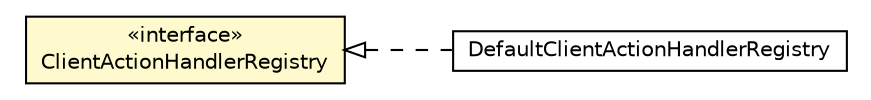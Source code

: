 #!/usr/local/bin/dot
#
# Class diagram 
# Generated by UMLGraph version R5_6-24-gf6e263 (http://www.umlgraph.org/)
#

digraph G {
	edge [fontname="Helvetica",fontsize=10,labelfontname="Helvetica",labelfontsize=10];
	node [fontname="Helvetica",fontsize=10,shape=plaintext];
	nodesep=0.25;
	ranksep=0.5;
	rankdir=LR;
	// com.gwtplatform.dispatch.client.actionhandler.DefaultClientActionHandlerRegistry
	c135452 [label=<<table title="com.gwtplatform.dispatch.client.actionhandler.DefaultClientActionHandlerRegistry" border="0" cellborder="1" cellspacing="0" cellpadding="2" port="p" href="./DefaultClientActionHandlerRegistry.html">
		<tr><td><table border="0" cellspacing="0" cellpadding="1">
<tr><td align="center" balign="center"> DefaultClientActionHandlerRegistry </td></tr>
		</table></td></tr>
		</table>>, URL="./DefaultClientActionHandlerRegistry.html", fontname="Helvetica", fontcolor="black", fontsize=10.0];
	// com.gwtplatform.dispatch.client.actionhandler.ClientActionHandlerRegistry
	c135453 [label=<<table title="com.gwtplatform.dispatch.client.actionhandler.ClientActionHandlerRegistry" border="0" cellborder="1" cellspacing="0" cellpadding="2" port="p" bgcolor="lemonChiffon" href="./ClientActionHandlerRegistry.html">
		<tr><td><table border="0" cellspacing="0" cellpadding="1">
<tr><td align="center" balign="center"> &#171;interface&#187; </td></tr>
<tr><td align="center" balign="center"> ClientActionHandlerRegistry </td></tr>
		</table></td></tr>
		</table>>, URL="./ClientActionHandlerRegistry.html", fontname="Helvetica", fontcolor="black", fontsize=10.0];
	//com.gwtplatform.dispatch.client.actionhandler.DefaultClientActionHandlerRegistry implements com.gwtplatform.dispatch.client.actionhandler.ClientActionHandlerRegistry
	c135453:p -> c135452:p [dir=back,arrowtail=empty,style=dashed];
}

